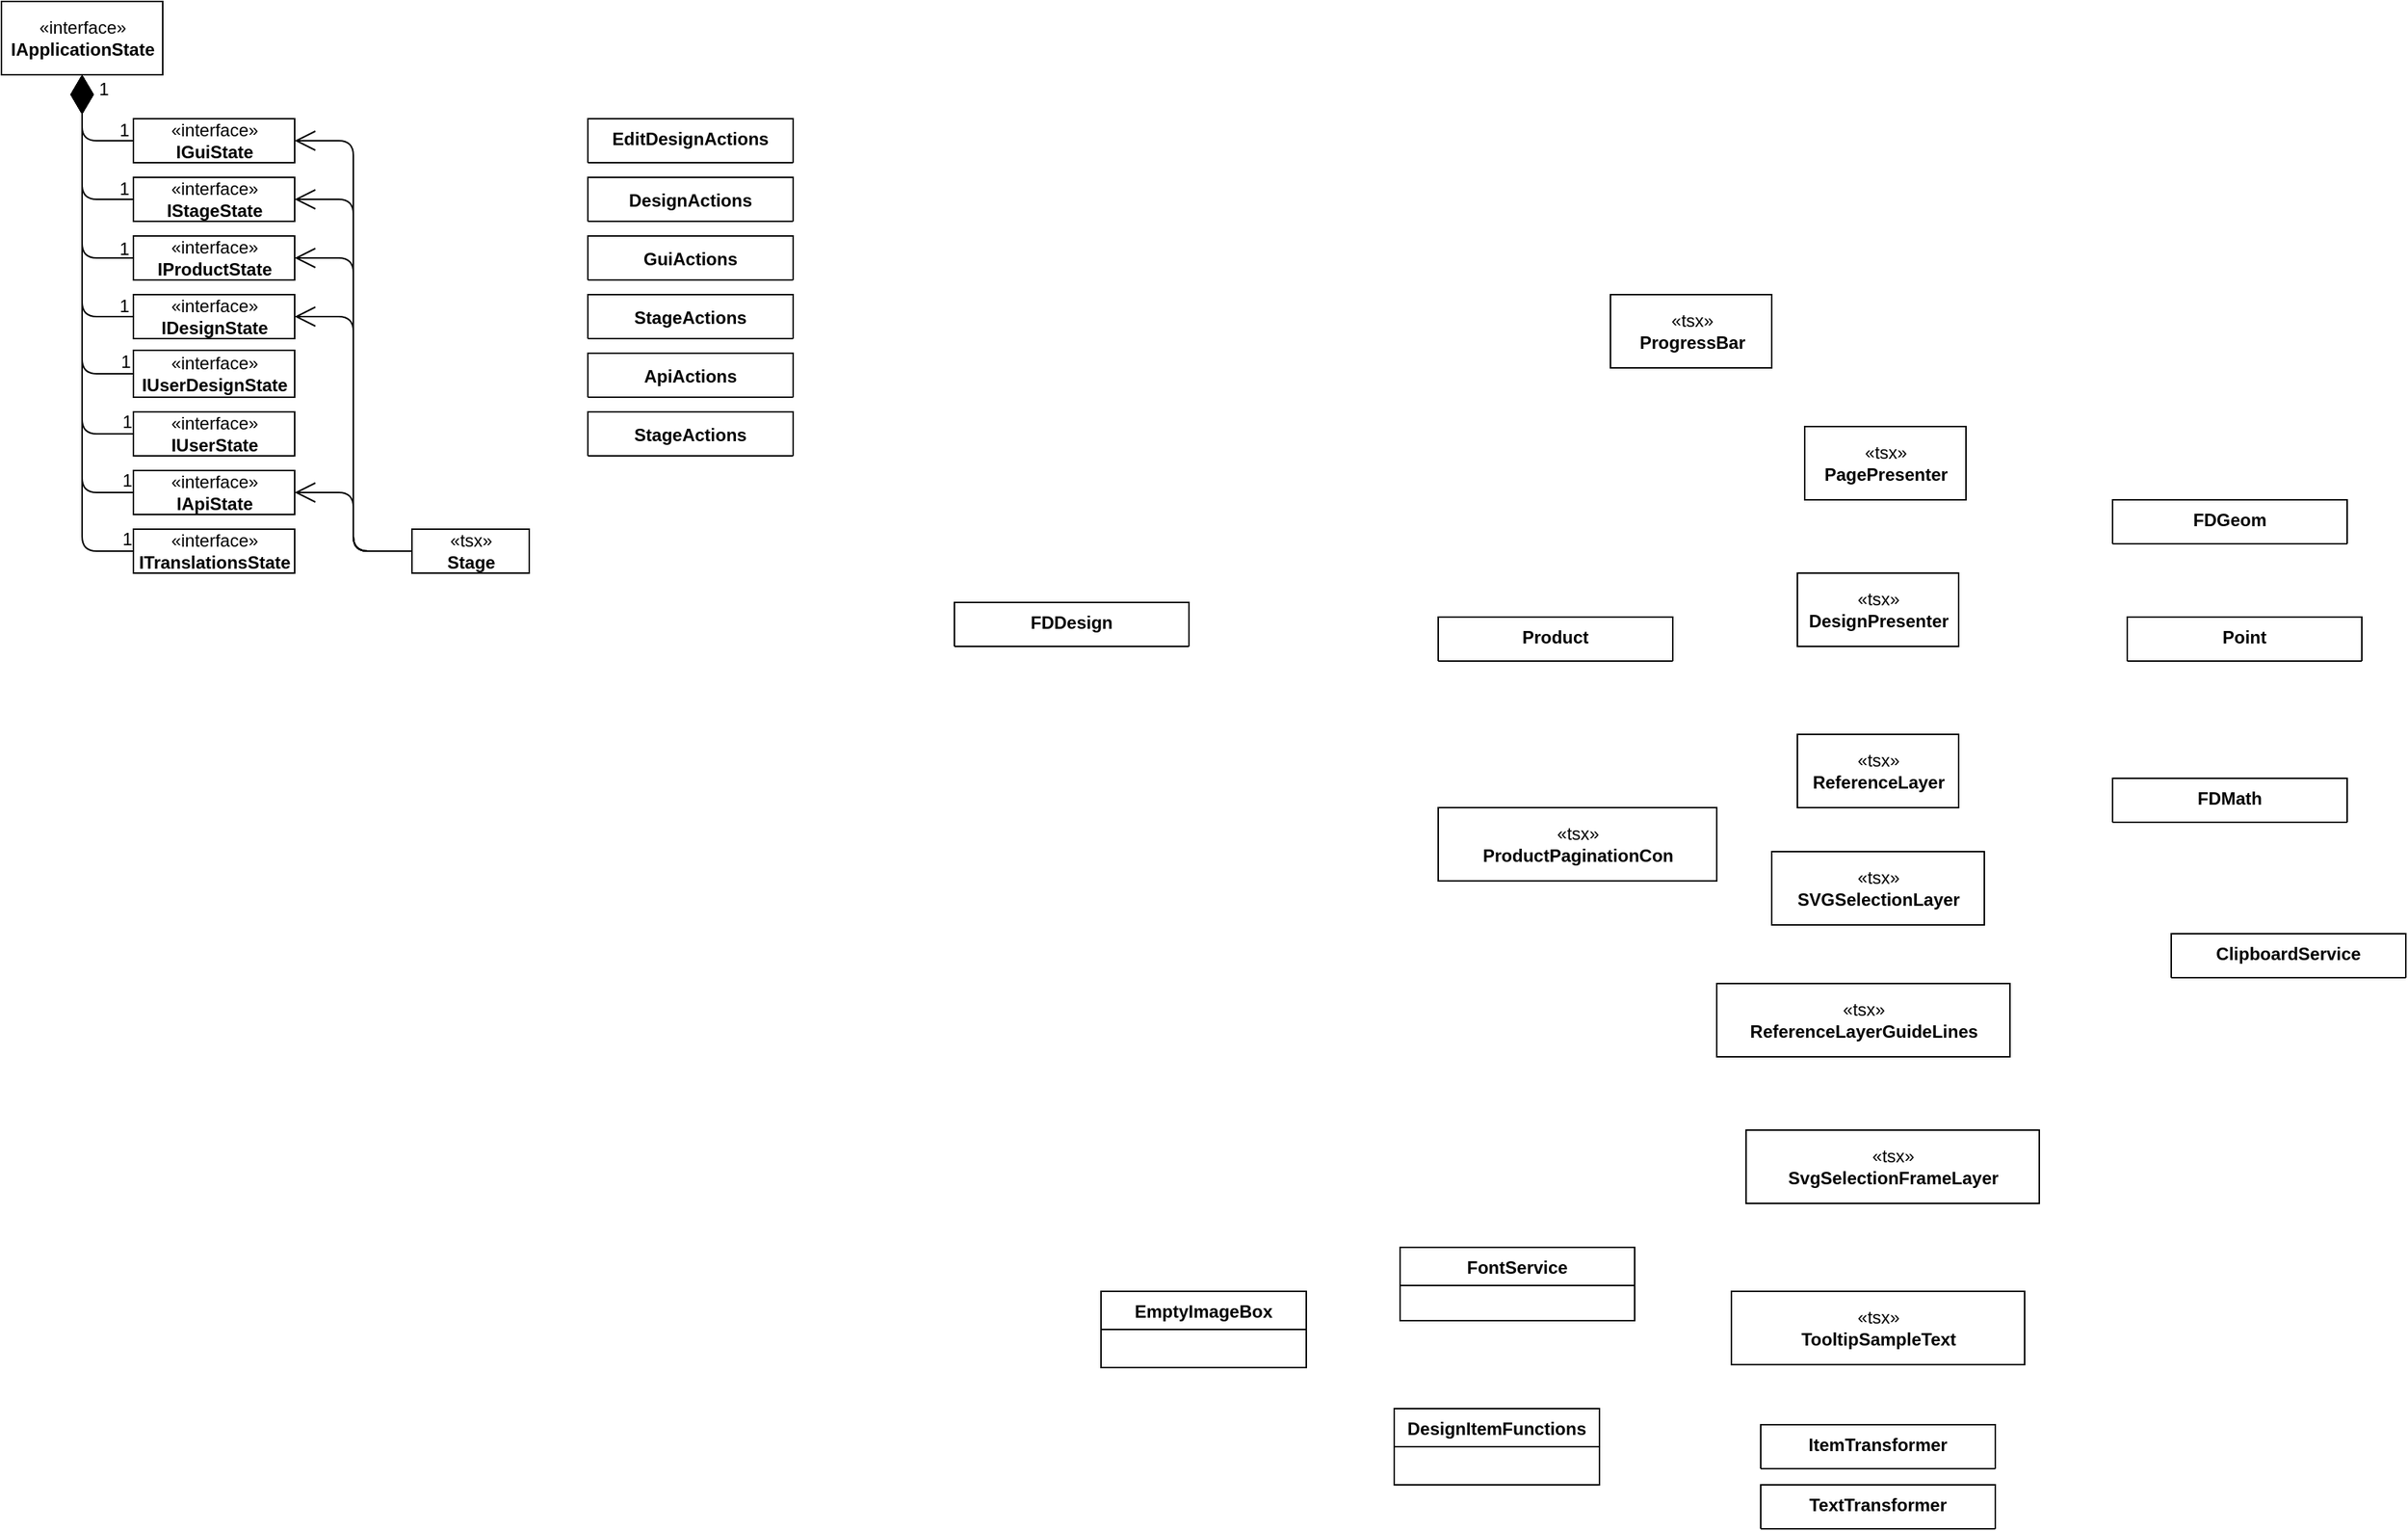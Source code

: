 <mxfile version="14.6.3" type="github">
  <diagram id="sHHXUBpPKTP9ShhOn8tn" name="Page-1">
    <mxGraphModel dx="1554" dy="893" grid="1" gridSize="10" guides="1" tooltips="1" connect="1" arrows="1" fold="1" page="1" pageScale="1" pageWidth="827" pageHeight="1169" math="0" shadow="0">
      <root>
        <mxCell id="0" />
        <mxCell id="1" parent="0" />
        <mxCell id="fCbyI0XBeLSICCpyAqF7-39" value="«tsx»&lt;br&gt;&lt;b&gt;Stage&lt;/b&gt;" style="html=1;" vertex="1" parent="1">
          <mxGeometry x="320" y="400" width="80" height="30" as="geometry" />
        </mxCell>
        <mxCell id="fCbyI0XBeLSICCpyAqF7-40" value="«tsx»&lt;br&gt;&lt;span style=&quot;font-weight: bold&quot;&gt;ProgressBar&lt;/span&gt;" style="html=1;" vertex="1" parent="1">
          <mxGeometry x="1137.5" y="240" width="110" height="50" as="geometry" />
        </mxCell>
        <mxCell id="fCbyI0XBeLSICCpyAqF7-42" value="«tsx»&lt;br&gt;&lt;span style=&quot;font-weight: bold&quot;&gt;PagePresenter&lt;/span&gt;" style="html=1;" vertex="1" parent="1">
          <mxGeometry x="1270" y="330" width="110" height="50" as="geometry" />
        </mxCell>
        <mxCell id="fCbyI0XBeLSICCpyAqF7-43" value="«tsx»&lt;br&gt;&lt;span style=&quot;font-weight: bold&quot;&gt;DesignPresenter&lt;/span&gt;" style="html=1;" vertex="1" parent="1">
          <mxGeometry x="1265" y="430" width="110" height="50" as="geometry" />
        </mxCell>
        <mxCell id="fCbyI0XBeLSICCpyAqF7-44" value="«tsx»&lt;br&gt;&lt;span style=&quot;font-weight: bold&quot;&gt;ReferenceLayer&lt;/span&gt;" style="html=1;" vertex="1" parent="1">
          <mxGeometry x="1265" y="540" width="110" height="50" as="geometry" />
        </mxCell>
        <mxCell id="fCbyI0XBeLSICCpyAqF7-45" value="«tsx»&lt;br&gt;&lt;span style=&quot;font-weight: bold&quot;&gt;SVGSelectionLayer&lt;/span&gt;" style="html=1;" vertex="1" parent="1">
          <mxGeometry x="1247.5" y="620" width="145" height="50" as="geometry" />
        </mxCell>
        <mxCell id="fCbyI0XBeLSICCpyAqF7-46" value="«tsx»&lt;br&gt;&lt;span style=&quot;font-weight: bold&quot;&gt;ReferenceLayerGuideLines&lt;/span&gt;" style="html=1;" vertex="1" parent="1">
          <mxGeometry x="1210" y="710" width="200" height="50" as="geometry" />
        </mxCell>
        <mxCell id="fCbyI0XBeLSICCpyAqF7-47" value="«tsx»&lt;br&gt;&lt;span style=&quot;font-weight: bold&quot;&gt;SvgSelectionFrameLayer&lt;/span&gt;" style="html=1;" vertex="1" parent="1">
          <mxGeometry x="1230" y="810" width="200" height="50" as="geometry" />
        </mxCell>
        <mxCell id="fCbyI0XBeLSICCpyAqF7-48" value="«tsx»&lt;br&gt;&lt;span style=&quot;font-weight: bold&quot;&gt;TooltipSampleText&lt;/span&gt;" style="html=1;" vertex="1" parent="1">
          <mxGeometry x="1220" y="920" width="200" height="50" as="geometry" />
        </mxCell>
        <mxCell id="fCbyI0XBeLSICCpyAqF7-49" value="«tsx»&lt;br&gt;&lt;b&gt;ProductPaginationCon&lt;/b&gt;" style="html=1;" vertex="1" parent="1">
          <mxGeometry x="1020" y="590" width="190" height="50" as="geometry" />
        </mxCell>
        <mxCell id="fCbyI0XBeLSICCpyAqF7-50" value="EditDesignActions" style="swimlane;fontStyle=1;align=center;verticalAlign=top;childLayout=stackLayout;horizontal=1;startSize=52;horizontalStack=0;resizeParent=1;resizeParentMax=0;resizeLast=0;collapsible=1;marginBottom=0;" vertex="1" parent="1">
          <mxGeometry x="440" y="120" width="140" height="30" as="geometry" />
        </mxCell>
        <mxCell id="fCbyI0XBeLSICCpyAqF7-54" value="DesignActions" style="swimlane;fontStyle=1;childLayout=stackLayout;horizontal=1;startSize=76;fillColor=none;horizontalStack=0;resizeParent=1;resizeParentMax=0;resizeLast=0;collapsible=1;marginBottom=0;" vertex="1" parent="1">
          <mxGeometry x="440" y="160" width="140" height="30" as="geometry" />
        </mxCell>
        <mxCell id="fCbyI0XBeLSICCpyAqF7-58" value="GuiActions" style="swimlane;fontStyle=1;childLayout=stackLayout;horizontal=1;startSize=52;fillColor=none;horizontalStack=0;resizeParent=1;resizeParentMax=0;resizeLast=0;collapsible=1;marginBottom=0;" vertex="1" parent="1">
          <mxGeometry x="440" y="200" width="140" height="30" as="geometry" />
        </mxCell>
        <mxCell id="fCbyI0XBeLSICCpyAqF7-62" value="StageActions" style="swimlane;fontStyle=1;childLayout=stackLayout;horizontal=1;startSize=52;fillColor=none;horizontalStack=0;resizeParent=1;resizeParentMax=0;resizeLast=0;collapsible=1;marginBottom=0;" vertex="1" parent="1">
          <mxGeometry x="440" y="240" width="140" height="30" as="geometry" />
        </mxCell>
        <mxCell id="fCbyI0XBeLSICCpyAqF7-66" value="ApiActions" style="swimlane;fontStyle=1;childLayout=stackLayout;horizontal=1;startSize=52;fillColor=none;horizontalStack=0;resizeParent=1;resizeParentMax=0;resizeLast=0;collapsible=1;marginBottom=0;" vertex="1" parent="1">
          <mxGeometry x="440" y="280" width="140" height="30" as="geometry" />
        </mxCell>
        <mxCell id="fCbyI0XBeLSICCpyAqF7-70" value="StageActions" style="swimlane;fontStyle=1;childLayout=stackLayout;horizontal=1;startSize=52;fillColor=none;horizontalStack=0;resizeParent=1;resizeParentMax=0;resizeLast=0;collapsible=1;marginBottom=0;" vertex="1" parent="1">
          <mxGeometry x="440" y="320" width="140" height="30" as="geometry" />
        </mxCell>
        <mxCell id="fCbyI0XBeLSICCpyAqF7-71" value="FontService" style="swimlane;fontStyle=1;align=center;verticalAlign=top;childLayout=stackLayout;horizontal=1;startSize=26;horizontalStack=0;resizeParent=1;resizeParentMax=0;resizeLast=0;collapsible=1;marginBottom=0;" vertex="1" parent="1">
          <mxGeometry x="994" y="890" width="160" height="50" as="geometry" />
        </mxCell>
        <mxCell id="fCbyI0XBeLSICCpyAqF7-75" value="EmptyImageBox" style="swimlane;fontStyle=1;childLayout=stackLayout;horizontal=1;startSize=26;fillColor=none;horizontalStack=0;resizeParent=1;resizeParentMax=0;resizeLast=0;collapsible=1;marginBottom=0;" vertex="1" parent="1">
          <mxGeometry x="790" y="920" width="140" height="52" as="geometry" />
        </mxCell>
        <mxCell id="fCbyI0XBeLSICCpyAqF7-79" value="DesignItemFunctions" style="swimlane;fontStyle=1;childLayout=stackLayout;horizontal=1;startSize=26;fillColor=none;horizontalStack=0;resizeParent=1;resizeParentMax=0;resizeLast=0;collapsible=1;marginBottom=0;" vertex="1" parent="1">
          <mxGeometry x="990" y="1000" width="140" height="52" as="geometry" />
        </mxCell>
        <mxCell id="fCbyI0XBeLSICCpyAqF7-83" value="ItemTransformer" style="swimlane;fontStyle=1;align=center;verticalAlign=top;childLayout=stackLayout;horizontal=1;startSize=34;horizontalStack=0;resizeParent=1;resizeParentMax=0;resizeLast=0;collapsible=1;marginBottom=0;" vertex="1" parent="1">
          <mxGeometry x="1240" y="1011" width="160" height="30" as="geometry" />
        </mxCell>
        <mxCell id="fCbyI0XBeLSICCpyAqF7-87" value="TextTransformer" style="swimlane;fontStyle=1;align=center;verticalAlign=top;childLayout=stackLayout;horizontal=1;startSize=34;horizontalStack=0;resizeParent=1;resizeParentMax=0;resizeLast=0;collapsible=1;marginBottom=0;" vertex="1" parent="1">
          <mxGeometry x="1240" y="1052" width="160" height="30" as="geometry" />
        </mxCell>
        <mxCell id="fCbyI0XBeLSICCpyAqF7-92" value="FDDesign" style="swimlane;fontStyle=1;align=center;verticalAlign=top;childLayout=stackLayout;horizontal=1;startSize=34;horizontalStack=0;resizeParent=1;resizeParentMax=0;resizeLast=0;collapsible=1;marginBottom=0;" vertex="1" parent="1">
          <mxGeometry x="690" y="450" width="160" height="30" as="geometry" />
        </mxCell>
        <mxCell id="fCbyI0XBeLSICCpyAqF7-96" value="Product" style="swimlane;fontStyle=1;align=center;verticalAlign=top;childLayout=stackLayout;horizontal=1;startSize=52;horizontalStack=0;resizeParent=1;resizeParentMax=0;resizeLast=0;collapsible=1;marginBottom=0;" vertex="1" parent="1">
          <mxGeometry x="1020" y="460" width="160" height="30" as="geometry" />
        </mxCell>
        <mxCell id="fCbyI0XBeLSICCpyAqF7-100" value="FDGeom" style="swimlane;fontStyle=1;align=center;verticalAlign=top;childLayout=stackLayout;horizontal=1;startSize=50;horizontalStack=0;resizeParent=1;resizeParentMax=0;resizeLast=0;collapsible=1;marginBottom=0;" vertex="1" parent="1">
          <mxGeometry x="1480" y="380" width="160" height="30" as="geometry" />
        </mxCell>
        <mxCell id="fCbyI0XBeLSICCpyAqF7-101" value="Point" style="swimlane;fontStyle=1;align=center;verticalAlign=top;childLayout=stackLayout;horizontal=1;startSize=50;horizontalStack=0;resizeParent=1;resizeParentMax=0;resizeLast=0;collapsible=1;marginBottom=0;" vertex="1" parent="1">
          <mxGeometry x="1490" y="460" width="160" height="30" as="geometry" />
        </mxCell>
        <mxCell id="fCbyI0XBeLSICCpyAqF7-102" value="FDMath" style="swimlane;fontStyle=1;align=center;verticalAlign=top;childLayout=stackLayout;horizontal=1;startSize=50;horizontalStack=0;resizeParent=1;resizeParentMax=0;resizeLast=0;collapsible=1;marginBottom=0;" vertex="1" parent="1">
          <mxGeometry x="1480" y="570" width="160" height="30" as="geometry" />
        </mxCell>
        <mxCell id="fCbyI0XBeLSICCpyAqF7-103" value="ClipboardService" style="swimlane;fontStyle=1;align=center;verticalAlign=top;childLayout=stackLayout;horizontal=1;startSize=50;horizontalStack=0;resizeParent=1;resizeParentMax=0;resizeLast=0;collapsible=1;marginBottom=0;" vertex="1" parent="1">
          <mxGeometry x="1520" y="676" width="160" height="30" as="geometry" />
        </mxCell>
        <mxCell id="fCbyI0XBeLSICCpyAqF7-136" value="" style="group" vertex="1" connectable="0" parent="1">
          <mxGeometry x="40" y="40" width="200" height="390" as="geometry" />
        </mxCell>
        <mxCell id="fCbyI0XBeLSICCpyAqF7-125" value="" style="group" vertex="1" connectable="0" parent="fCbyI0XBeLSICCpyAqF7-136">
          <mxGeometry width="200" height="390" as="geometry" />
        </mxCell>
        <mxCell id="fCbyI0XBeLSICCpyAqF7-36" value="«interface»&lt;br&gt;&lt;b&gt;IApplicationState&lt;/b&gt;" style="html=1;" vertex="1" parent="fCbyI0XBeLSICCpyAqF7-125">
          <mxGeometry width="110" height="50" as="geometry" />
        </mxCell>
        <mxCell id="fCbyI0XBeLSICCpyAqF7-104" value="«interface»&lt;br&gt;&lt;b&gt;IGuiState&lt;/b&gt;" style="html=1;" vertex="1" parent="fCbyI0XBeLSICCpyAqF7-125">
          <mxGeometry x="90" y="80" width="110" height="30" as="geometry" />
        </mxCell>
        <mxCell id="fCbyI0XBeLSICCpyAqF7-105" value="«interface»&lt;br&gt;&lt;b&gt;IStageState&lt;/b&gt;" style="html=1;" vertex="1" parent="fCbyI0XBeLSICCpyAqF7-125">
          <mxGeometry x="90" y="120" width="110" height="30" as="geometry" />
        </mxCell>
        <mxCell id="fCbyI0XBeLSICCpyAqF7-106" value="«interface»&lt;br&gt;&lt;b&gt;IProductState&lt;/b&gt;" style="html=1;" vertex="1" parent="fCbyI0XBeLSICCpyAqF7-125">
          <mxGeometry x="90" y="160" width="110" height="30" as="geometry" />
        </mxCell>
        <mxCell id="fCbyI0XBeLSICCpyAqF7-107" value="«interface»&lt;br&gt;&lt;b&gt;IDesignState&lt;/b&gt;" style="html=1;" vertex="1" parent="fCbyI0XBeLSICCpyAqF7-125">
          <mxGeometry x="90" y="200" width="110" height="30" as="geometry" />
        </mxCell>
        <mxCell id="fCbyI0XBeLSICCpyAqF7-108" value="«interface»&lt;br&gt;&lt;b&gt;IApiState&lt;/b&gt;" style="html=1;" vertex="1" parent="fCbyI0XBeLSICCpyAqF7-125">
          <mxGeometry x="90" y="320" width="110" height="30" as="geometry" />
        </mxCell>
        <mxCell id="fCbyI0XBeLSICCpyAqF7-109" value="«interface»&lt;br&gt;&lt;b&gt;ITranslationsState&lt;/b&gt;" style="html=1;" vertex="1" parent="fCbyI0XBeLSICCpyAqF7-125">
          <mxGeometry x="90" y="360" width="110" height="30" as="geometry" />
        </mxCell>
        <mxCell id="fCbyI0XBeLSICCpyAqF7-114" value="«interface»&lt;br&gt;&lt;b&gt;IUserState&lt;/b&gt;" style="html=1;" vertex="1" parent="fCbyI0XBeLSICCpyAqF7-125">
          <mxGeometry x="90" y="280" width="110" height="30" as="geometry" />
        </mxCell>
        <mxCell id="fCbyI0XBeLSICCpyAqF7-115" value="«interface»&lt;br&gt;&lt;b&gt;IUserDesignState&lt;/b&gt;" style="html=1;" vertex="1" parent="fCbyI0XBeLSICCpyAqF7-125">
          <mxGeometry x="90" y="238" width="110" height="32" as="geometry" />
        </mxCell>
        <mxCell id="fCbyI0XBeLSICCpyAqF7-116" value="" style="endArrow=diamondThin;endFill=1;endSize=24;html=1;entryX=0.5;entryY=1;entryDx=0;entryDy=0;exitX=0;exitY=0.5;exitDx=0;exitDy=0;jumpSize=6;" edge="1" parent="fCbyI0XBeLSICCpyAqF7-125" source="fCbyI0XBeLSICCpyAqF7-104" target="fCbyI0XBeLSICCpyAqF7-36">
          <mxGeometry width="160" relative="1" as="geometry">
            <mxPoint x="-80" y="250" as="sourcePoint" />
            <mxPoint x="80" y="250" as="targetPoint" />
            <Array as="points">
              <mxPoint x="55" y="95" />
            </Array>
          </mxGeometry>
        </mxCell>
        <mxCell id="fCbyI0XBeLSICCpyAqF7-118" value="" style="endArrow=diamondThin;endFill=1;endSize=24;html=1;entryX=0.5;entryY=1;entryDx=0;entryDy=0;exitX=0;exitY=0.5;exitDx=0;exitDy=0;" edge="1" parent="fCbyI0XBeLSICCpyAqF7-125" source="fCbyI0XBeLSICCpyAqF7-105" target="fCbyI0XBeLSICCpyAqF7-36">
          <mxGeometry width="160" relative="1" as="geometry">
            <mxPoint x="-100" y="300" as="sourcePoint" />
            <mxPoint x="60" y="300" as="targetPoint" />
            <Array as="points">
              <mxPoint x="55" y="135" />
            </Array>
          </mxGeometry>
        </mxCell>
        <mxCell id="fCbyI0XBeLSICCpyAqF7-119" value="" style="endArrow=diamondThin;endFill=1;endSize=24;html=1;entryX=0.5;entryY=1;entryDx=0;entryDy=0;exitX=0;exitY=0.5;exitDx=0;exitDy=0;" edge="1" parent="fCbyI0XBeLSICCpyAqF7-125" source="fCbyI0XBeLSICCpyAqF7-106" target="fCbyI0XBeLSICCpyAqF7-36">
          <mxGeometry width="160" relative="1" as="geometry">
            <mxPoint x="-90" y="320" as="sourcePoint" />
            <mxPoint x="70" y="320" as="targetPoint" />
            <Array as="points">
              <mxPoint x="55" y="175" />
            </Array>
          </mxGeometry>
        </mxCell>
        <mxCell id="fCbyI0XBeLSICCpyAqF7-120" value="" style="endArrow=diamondThin;endFill=1;endSize=24;html=1;entryX=0.5;entryY=1;entryDx=0;entryDy=0;exitX=0;exitY=0.5;exitDx=0;exitDy=0;" edge="1" parent="fCbyI0XBeLSICCpyAqF7-125" source="fCbyI0XBeLSICCpyAqF7-107" target="fCbyI0XBeLSICCpyAqF7-36">
          <mxGeometry width="160" relative="1" as="geometry">
            <mxPoint x="10" y="560" as="sourcePoint" />
            <mxPoint x="170" y="560" as="targetPoint" />
            <Array as="points">
              <mxPoint x="55" y="215" />
            </Array>
          </mxGeometry>
        </mxCell>
        <mxCell id="fCbyI0XBeLSICCpyAqF7-121" value="" style="endArrow=diamondThin;endFill=1;endSize=24;html=1;entryX=0.5;entryY=1;entryDx=0;entryDy=0;exitX=0;exitY=0.5;exitDx=0;exitDy=0;" edge="1" parent="fCbyI0XBeLSICCpyAqF7-125" source="fCbyI0XBeLSICCpyAqF7-115" target="fCbyI0XBeLSICCpyAqF7-36">
          <mxGeometry width="160" relative="1" as="geometry">
            <mxPoint x="100" y="510" as="sourcePoint" />
            <mxPoint x="260" y="510" as="targetPoint" />
            <Array as="points">
              <mxPoint x="55" y="254" />
            </Array>
          </mxGeometry>
        </mxCell>
        <mxCell id="fCbyI0XBeLSICCpyAqF7-122" value="" style="endArrow=diamondThin;endFill=1;endSize=24;html=1;exitX=0;exitY=0.5;exitDx=0;exitDy=0;" edge="1" parent="fCbyI0XBeLSICCpyAqF7-125" source="fCbyI0XBeLSICCpyAqF7-114" target="fCbyI0XBeLSICCpyAqF7-36">
          <mxGeometry width="160" relative="1" as="geometry">
            <mxPoint x="20" y="520" as="sourcePoint" />
            <mxPoint x="180" y="520" as="targetPoint" />
            <Array as="points">
              <mxPoint x="55" y="295" />
            </Array>
          </mxGeometry>
        </mxCell>
        <mxCell id="fCbyI0XBeLSICCpyAqF7-123" value="" style="endArrow=diamondThin;endFill=1;endSize=24;html=1;entryX=0.5;entryY=1;entryDx=0;entryDy=0;exitX=0;exitY=0.5;exitDx=0;exitDy=0;" edge="1" parent="fCbyI0XBeLSICCpyAqF7-125" source="fCbyI0XBeLSICCpyAqF7-108" target="fCbyI0XBeLSICCpyAqF7-36">
          <mxGeometry width="160" relative="1" as="geometry">
            <mxPoint x="60" y="510" as="sourcePoint" />
            <mxPoint x="220" y="510" as="targetPoint" />
            <Array as="points">
              <mxPoint x="55" y="335" />
            </Array>
          </mxGeometry>
        </mxCell>
        <mxCell id="fCbyI0XBeLSICCpyAqF7-124" value="" style="endArrow=diamondThin;endFill=1;endSize=24;html=1;entryX=0.5;entryY=1;entryDx=0;entryDy=0;exitX=0;exitY=0.5;exitDx=0;exitDy=0;" edge="1" parent="fCbyI0XBeLSICCpyAqF7-125" source="fCbyI0XBeLSICCpyAqF7-109" target="fCbyI0XBeLSICCpyAqF7-36">
          <mxGeometry width="160" relative="1" as="geometry">
            <mxPoint x="30" y="410" as="sourcePoint" />
            <mxPoint x="270" y="530" as="targetPoint" />
            <Array as="points">
              <mxPoint x="55" y="375" />
            </Array>
          </mxGeometry>
        </mxCell>
        <mxCell id="fCbyI0XBeLSICCpyAqF7-126" value="1" style="text;html=1;strokeColor=none;fillColor=none;align=center;verticalAlign=middle;whiteSpace=wrap;rounded=0;" vertex="1" parent="fCbyI0XBeLSICCpyAqF7-125">
          <mxGeometry x="50" y="50" width="40" height="20" as="geometry" />
        </mxCell>
        <mxCell id="fCbyI0XBeLSICCpyAqF7-127" value="1" style="text;html=1;strokeColor=none;fillColor=none;align=center;verticalAlign=middle;whiteSpace=wrap;rounded=0;" vertex="1" parent="fCbyI0XBeLSICCpyAqF7-125">
          <mxGeometry x="64" y="78" width="40" height="20" as="geometry" />
        </mxCell>
        <mxCell id="fCbyI0XBeLSICCpyAqF7-128" value="1" style="text;html=1;strokeColor=none;fillColor=none;align=center;verticalAlign=middle;whiteSpace=wrap;rounded=0;" vertex="1" parent="fCbyI0XBeLSICCpyAqF7-125">
          <mxGeometry x="64" y="118" width="40" height="20" as="geometry" />
        </mxCell>
        <mxCell id="fCbyI0XBeLSICCpyAqF7-129" value="1" style="text;html=1;strokeColor=none;fillColor=none;align=center;verticalAlign=middle;whiteSpace=wrap;rounded=0;" vertex="1" parent="fCbyI0XBeLSICCpyAqF7-125">
          <mxGeometry x="64" y="159" width="40" height="20" as="geometry" />
        </mxCell>
        <mxCell id="fCbyI0XBeLSICCpyAqF7-130" value="1" style="text;html=1;strokeColor=none;fillColor=none;align=center;verticalAlign=middle;whiteSpace=wrap;rounded=0;" vertex="1" parent="fCbyI0XBeLSICCpyAqF7-125">
          <mxGeometry x="64" y="198" width="40" height="20" as="geometry" />
        </mxCell>
        <mxCell id="fCbyI0XBeLSICCpyAqF7-131" value="1" style="text;html=1;strokeColor=none;fillColor=none;align=center;verticalAlign=middle;whiteSpace=wrap;rounded=0;" vertex="1" parent="fCbyI0XBeLSICCpyAqF7-136">
          <mxGeometry x="65" y="236" width="40" height="20" as="geometry" />
        </mxCell>
        <mxCell id="fCbyI0XBeLSICCpyAqF7-133" value="1" style="text;html=1;strokeColor=none;fillColor=none;align=center;verticalAlign=middle;whiteSpace=wrap;rounded=0;" vertex="1" parent="fCbyI0XBeLSICCpyAqF7-136">
          <mxGeometry x="66" y="277" width="40" height="20" as="geometry" />
        </mxCell>
        <mxCell id="fCbyI0XBeLSICCpyAqF7-134" value="1" style="text;html=1;strokeColor=none;fillColor=none;align=center;verticalAlign=middle;whiteSpace=wrap;rounded=0;" vertex="1" parent="fCbyI0XBeLSICCpyAqF7-136">
          <mxGeometry x="66" y="317" width="40" height="20" as="geometry" />
        </mxCell>
        <mxCell id="fCbyI0XBeLSICCpyAqF7-135" value="1" style="text;html=1;strokeColor=none;fillColor=none;align=center;verticalAlign=middle;whiteSpace=wrap;rounded=0;" vertex="1" parent="fCbyI0XBeLSICCpyAqF7-136">
          <mxGeometry x="66" y="357" width="40" height="20" as="geometry" />
        </mxCell>
        <mxCell id="fCbyI0XBeLSICCpyAqF7-137" value="" style="endArrow=open;endFill=1;endSize=12;html=1;exitX=0;exitY=0.5;exitDx=0;exitDy=0;" edge="1" parent="1" source="fCbyI0XBeLSICCpyAqF7-39">
          <mxGeometry width="160" relative="1" as="geometry">
            <mxPoint x="320" y="505" as="sourcePoint" />
            <mxPoint x="240" y="175" as="targetPoint" />
            <Array as="points">
              <mxPoint x="280" y="415" />
              <mxPoint x="280" y="175" />
            </Array>
          </mxGeometry>
        </mxCell>
        <mxCell id="fCbyI0XBeLSICCpyAqF7-138" value="" style="endArrow=open;endFill=1;endSize=12;html=1;entryX=1;entryY=0.5;entryDx=0;entryDy=0;exitX=0;exitY=0.5;exitDx=0;exitDy=0;" edge="1" parent="1" source="fCbyI0XBeLSICCpyAqF7-39" target="fCbyI0XBeLSICCpyAqF7-106">
          <mxGeometry width="160" relative="1" as="geometry">
            <mxPoint x="50" y="530" as="sourcePoint" />
            <mxPoint x="210" y="530" as="targetPoint" />
            <Array as="points">
              <mxPoint x="280" y="415" />
              <mxPoint x="280" y="215" />
            </Array>
          </mxGeometry>
        </mxCell>
        <mxCell id="fCbyI0XBeLSICCpyAqF7-139" value="" style="endArrow=open;endFill=1;endSize=12;html=1;exitX=0;exitY=0.5;exitDx=0;exitDy=0;entryX=1;entryY=0.5;entryDx=0;entryDy=0;" edge="1" parent="1" source="fCbyI0XBeLSICCpyAqF7-39" target="fCbyI0XBeLSICCpyAqF7-104">
          <mxGeometry width="160" relative="1" as="geometry">
            <mxPoint x="400" y="320" as="sourcePoint" />
            <mxPoint x="560" y="320" as="targetPoint" />
            <Array as="points">
              <mxPoint x="280" y="415" />
              <mxPoint x="280" y="135" />
            </Array>
          </mxGeometry>
        </mxCell>
        <mxCell id="fCbyI0XBeLSICCpyAqF7-140" value="" style="endArrow=open;endFill=1;endSize=12;html=1;entryX=1;entryY=0.5;entryDx=0;entryDy=0;exitX=0;exitY=0.5;exitDx=0;exitDy=0;" edge="1" parent="1" source="fCbyI0XBeLSICCpyAqF7-39" target="fCbyI0XBeLSICCpyAqF7-107">
          <mxGeometry width="160" relative="1" as="geometry">
            <mxPoint x="370" y="360" as="sourcePoint" />
            <mxPoint x="530" y="360" as="targetPoint" />
            <Array as="points">
              <mxPoint x="280" y="415" />
              <mxPoint x="280" y="255" />
            </Array>
          </mxGeometry>
        </mxCell>
        <mxCell id="fCbyI0XBeLSICCpyAqF7-141" value="" style="endArrow=open;endFill=1;endSize=12;html=1;entryX=1;entryY=0.5;entryDx=0;entryDy=0;exitX=0;exitY=0.5;exitDx=0;exitDy=0;" edge="1" parent="1" source="fCbyI0XBeLSICCpyAqF7-39" target="fCbyI0XBeLSICCpyAqF7-108">
          <mxGeometry width="160" relative="1" as="geometry">
            <mxPoint x="410" y="430" as="sourcePoint" />
            <mxPoint x="570" y="430" as="targetPoint" />
            <Array as="points">
              <mxPoint x="280" y="415" />
              <mxPoint x="280" y="375" />
            </Array>
          </mxGeometry>
        </mxCell>
      </root>
    </mxGraphModel>
  </diagram>
</mxfile>
